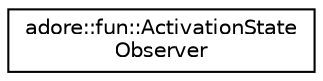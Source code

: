 digraph "Graphical Class Hierarchy"
{
 // LATEX_PDF_SIZE
  edge [fontname="Helvetica",fontsize="10",labelfontname="Helvetica",labelfontsize="10"];
  node [fontname="Helvetica",fontsize="10",shape=record];
  rankdir="LR";
  Node0 [label="adore::fun::ActivationState\lObserver",height=0.2,width=0.4,color="black", fillcolor="white", style="filled",URL="$classadore_1_1fun_1_1ActivationStateObserver.html",tooltip=" "];
}
